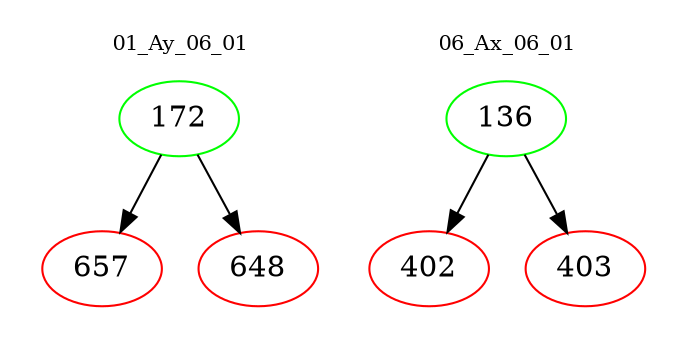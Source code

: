 digraph{
subgraph cluster_0 {
color = white
label = "01_Ay_06_01";
fontsize=10;
T0_172 [label="172", color="green"]
T0_172 -> T0_657 [color="black"]
T0_657 [label="657", color="red"]
T0_172 -> T0_648 [color="black"]
T0_648 [label="648", color="red"]
}
subgraph cluster_1 {
color = white
label = "06_Ax_06_01";
fontsize=10;
T1_136 [label="136", color="green"]
T1_136 -> T1_402 [color="black"]
T1_402 [label="402", color="red"]
T1_136 -> T1_403 [color="black"]
T1_403 [label="403", color="red"]
}
}
